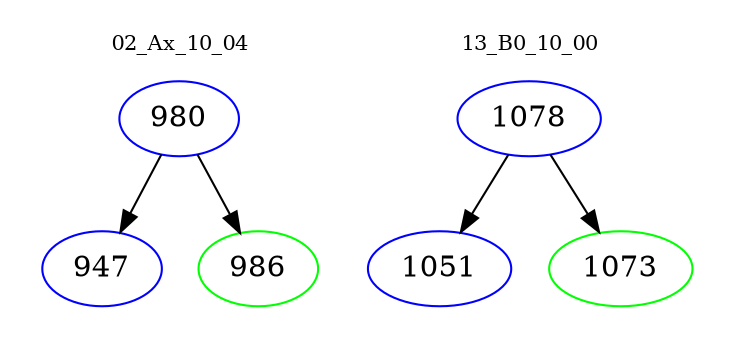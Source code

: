 digraph{
subgraph cluster_0 {
color = white
label = "02_Ax_10_04";
fontsize=10;
T0_980 [label="980", color="blue"]
T0_980 -> T0_947 [color="black"]
T0_947 [label="947", color="blue"]
T0_980 -> T0_986 [color="black"]
T0_986 [label="986", color="green"]
}
subgraph cluster_1 {
color = white
label = "13_B0_10_00";
fontsize=10;
T1_1078 [label="1078", color="blue"]
T1_1078 -> T1_1051 [color="black"]
T1_1051 [label="1051", color="blue"]
T1_1078 -> T1_1073 [color="black"]
T1_1073 [label="1073", color="green"]
}
}
